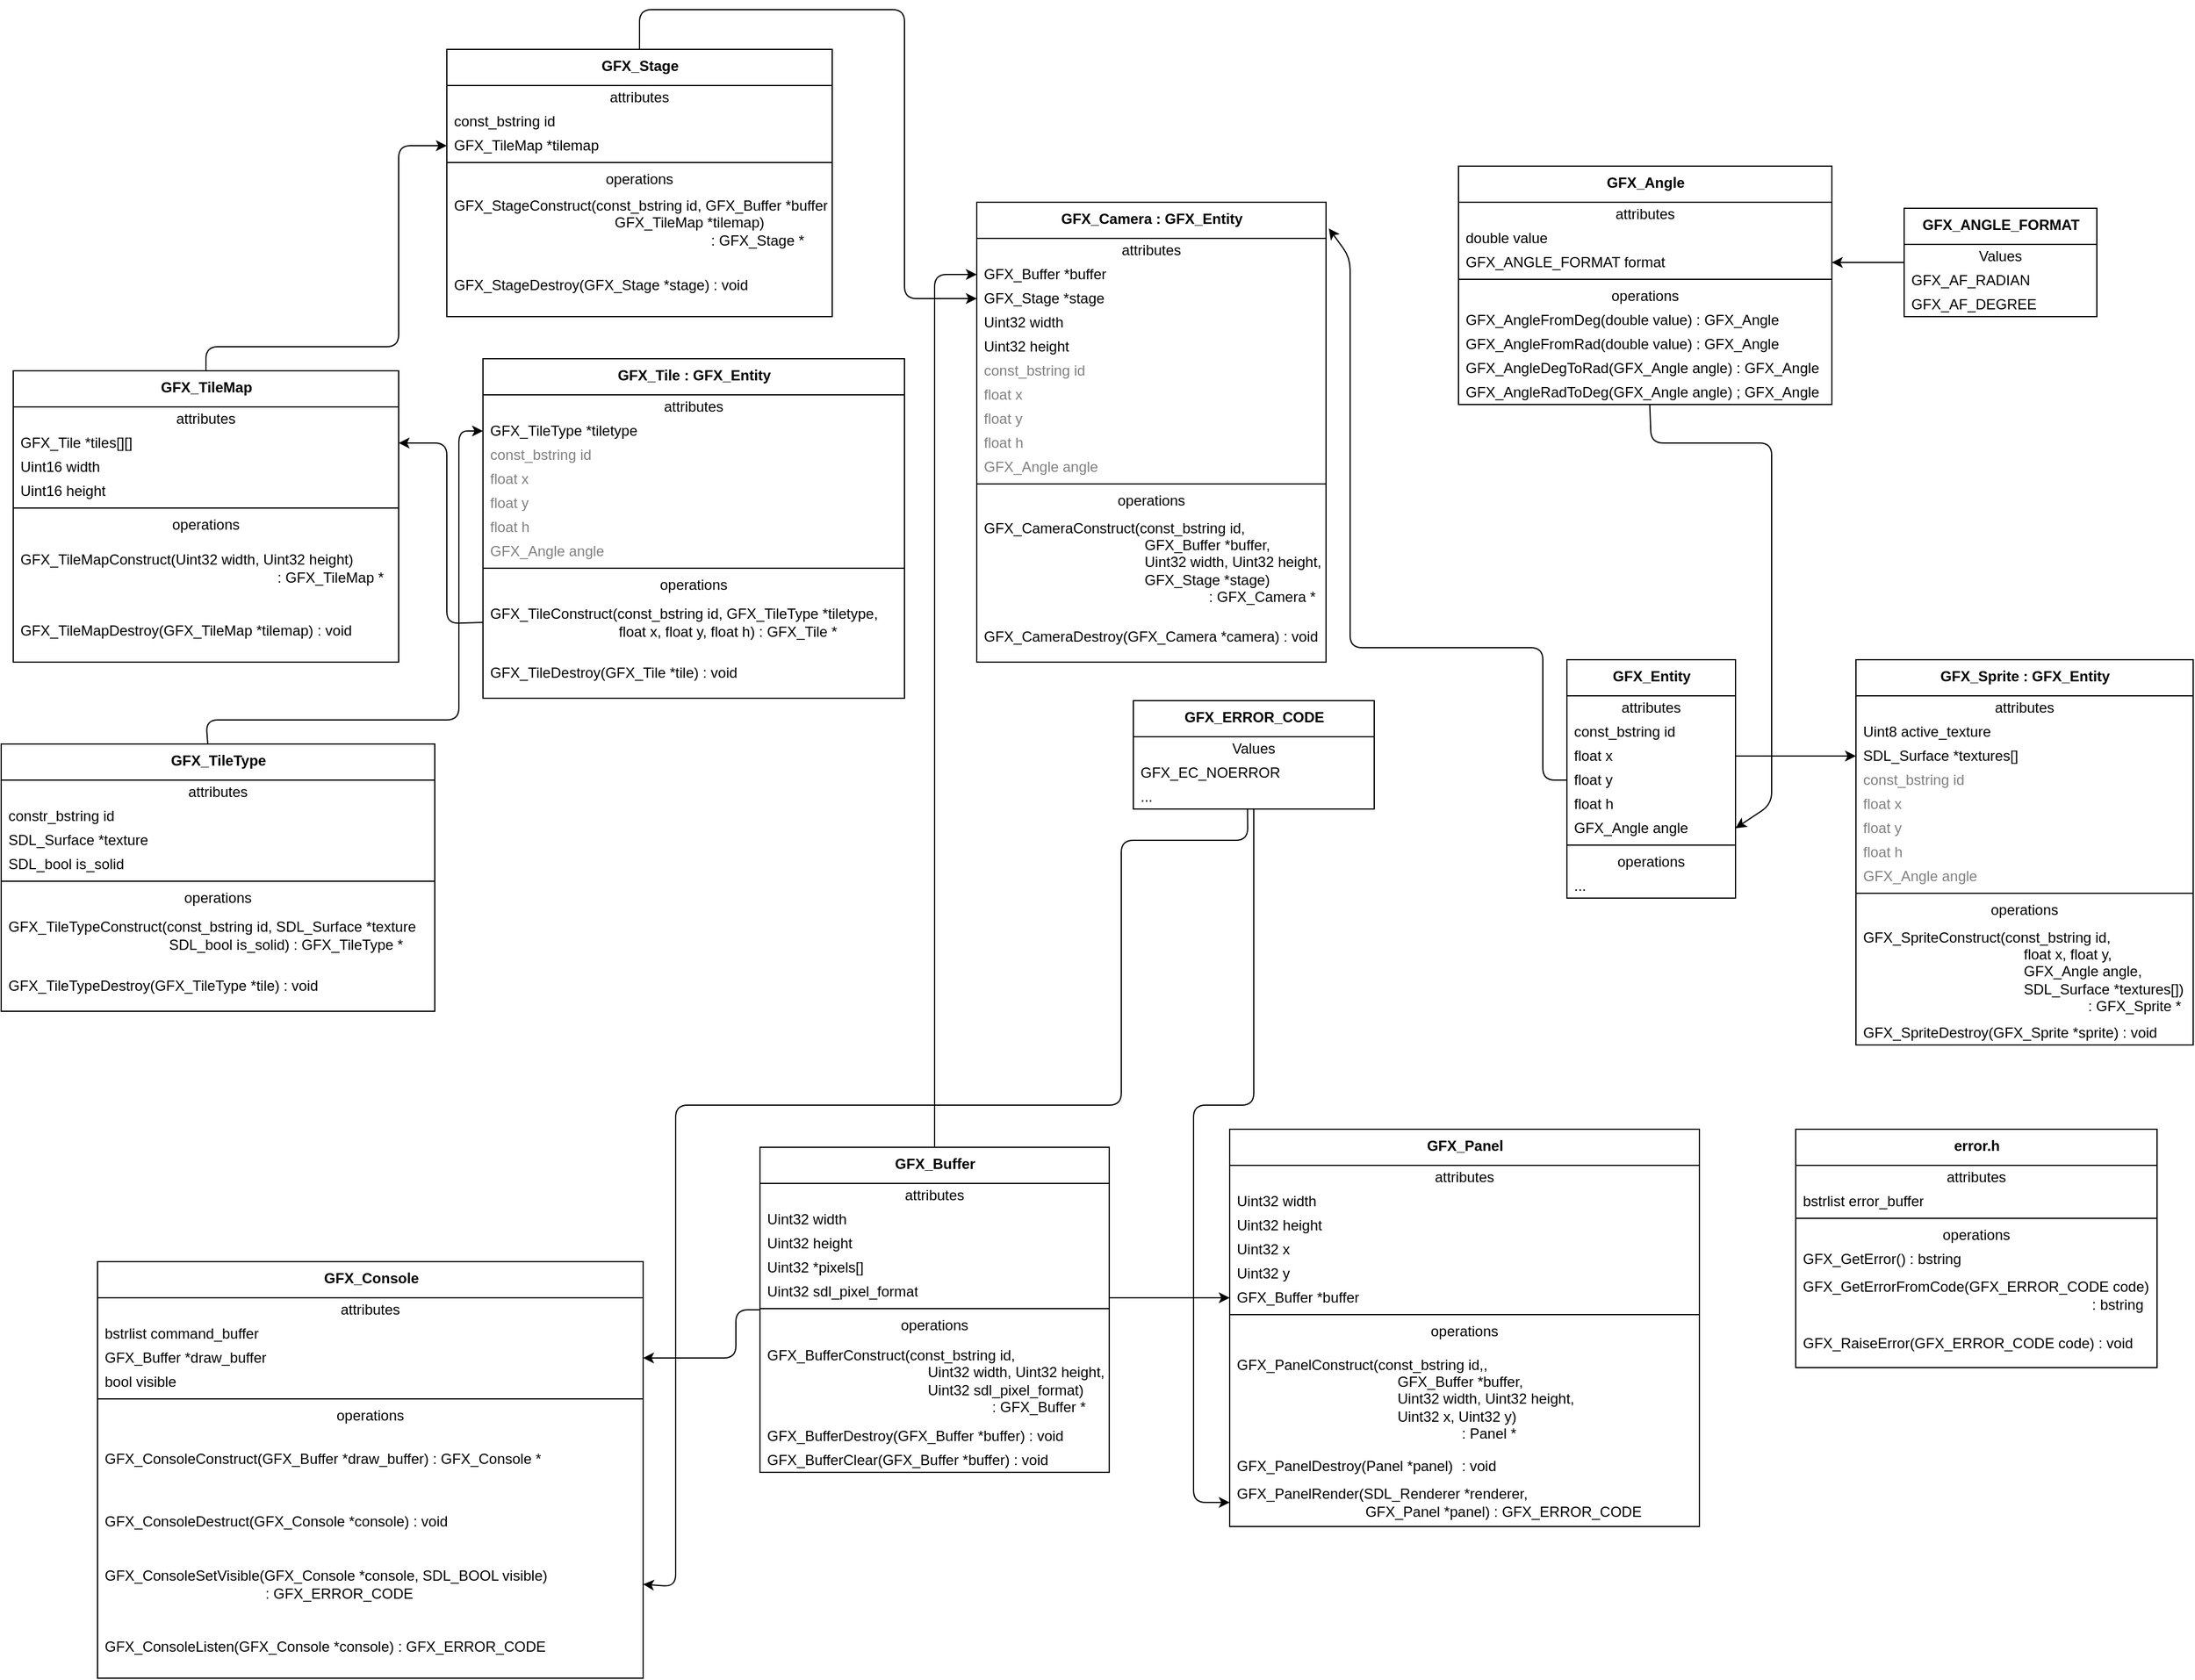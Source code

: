 <mxfile>
    <diagram id="3woes9l_Kv_kwI_VZbVD" name="Page-1">
        <mxGraphModel dx="2697" dy="2243" grid="1" gridSize="10" guides="1" tooltips="1" connect="1" arrows="1" fold="1" page="1" pageScale="1" pageWidth="827" pageHeight="1169" math="0" shadow="0">
            <root>
                <mxCell id="0"/>
                <mxCell id="1" parent="0"/>
                <mxCell id="25" value="&lt;b&gt;GFX_Panel&lt;/b&gt;" style="swimlane;fontStyle=0;align=center;verticalAlign=top;childLayout=stackLayout;horizontal=1;startSize=30;horizontalStack=0;resizeParent=1;resizeParentMax=0;resizeLast=0;collapsible=0;marginBottom=0;html=1;" parent="1" vertex="1">
                    <mxGeometry x="210" y="400" width="390" height="330" as="geometry"/>
                </mxCell>
                <mxCell id="26" value="attributes" style="text;html=1;strokeColor=none;fillColor=none;align=center;verticalAlign=middle;spacingLeft=4;spacingRight=4;overflow=hidden;rotatable=0;points=[[0,0.5],[1,0.5]];portConstraint=eastwest;" parent="25" vertex="1">
                    <mxGeometry y="30" width="390" height="20" as="geometry"/>
                </mxCell>
                <mxCell id="27" value="Uint32 width" style="text;html=1;strokeColor=none;fillColor=none;align=left;verticalAlign=middle;spacingLeft=4;spacingRight=4;overflow=hidden;rotatable=0;points=[[0,0.5],[1,0.5]];portConstraint=eastwest;" parent="25" vertex="1">
                    <mxGeometry y="50" width="390" height="20" as="geometry"/>
                </mxCell>
                <mxCell id="33" value="Uint32 height" style="text;html=1;strokeColor=none;fillColor=none;align=left;verticalAlign=middle;spacingLeft=4;spacingRight=4;overflow=hidden;rotatable=0;points=[[0,0.5],[1,0.5]];portConstraint=eastwest;" parent="25" vertex="1">
                    <mxGeometry y="70" width="390" height="20" as="geometry"/>
                </mxCell>
                <mxCell id="34" value="Uint32 x" style="text;html=1;strokeColor=none;fillColor=none;align=left;verticalAlign=middle;spacingLeft=4;spacingRight=4;overflow=hidden;rotatable=0;points=[[0,0.5],[1,0.5]];portConstraint=eastwest;" parent="25" vertex="1">
                    <mxGeometry y="90" width="390" height="20" as="geometry"/>
                </mxCell>
                <mxCell id="35" value="Uint32 y" style="text;html=1;strokeColor=none;fillColor=none;align=left;verticalAlign=middle;spacingLeft=4;spacingRight=4;overflow=hidden;rotatable=0;points=[[0,0.5],[1,0.5]];portConstraint=eastwest;" parent="25" vertex="1">
                    <mxGeometry y="110" width="390" height="20" as="geometry"/>
                </mxCell>
                <mxCell id="53" value="GFX_Buffer *buffer" style="text;html=1;strokeColor=none;fillColor=none;align=left;verticalAlign=middle;spacingLeft=4;spacingRight=4;overflow=hidden;rotatable=0;points=[[0,0.5],[1,0.5]];portConstraint=eastwest;" parent="25" vertex="1">
                    <mxGeometry y="130" width="390" height="20" as="geometry"/>
                </mxCell>
                <mxCell id="29" value="" style="line;strokeWidth=1;fillColor=none;align=left;verticalAlign=middle;spacingTop=-1;spacingLeft=3;spacingRight=3;rotatable=0;labelPosition=right;points=[];portConstraint=eastwest;" parent="25" vertex="1">
                    <mxGeometry y="150" width="390" height="8" as="geometry"/>
                </mxCell>
                <mxCell id="30" value="operations" style="text;html=1;strokeColor=none;fillColor=none;align=center;verticalAlign=middle;spacingLeft=4;spacingRight=4;overflow=hidden;rotatable=0;points=[[0,0.5],[1,0.5]];portConstraint=eastwest;" parent="25" vertex="1">
                    <mxGeometry y="158" width="390" height="20" as="geometry"/>
                </mxCell>
                <mxCell id="37" value="GFX_PanelConstruct(const_bstring id,,&lt;br&gt;&lt;span style=&quot;white-space: pre;&quot;&gt;&#9;&lt;/span&gt;&lt;span style=&quot;white-space: pre;&quot;&gt;&#9;&lt;/span&gt;&lt;span style=&quot;white-space: pre;&quot;&gt;&#9;&lt;/span&gt;&lt;span style=&quot;white-space: pre;&quot;&gt;&#9;&lt;/span&gt;&lt;span style=&quot;white-space: pre;&quot;&gt;&#9;&lt;/span&gt;GFX_Buffer *buffer, &lt;br&gt;&lt;span style=&quot;white-space: pre;&quot;&gt;&#9;&lt;/span&gt;&lt;span style=&quot;white-space: pre;&quot;&gt;&#9;&lt;/span&gt;&lt;span style=&quot;white-space: pre;&quot;&gt;&#9;&lt;/span&gt;&lt;span style=&quot;white-space: pre;&quot;&gt;&#9;&lt;/span&gt;&lt;span style=&quot;white-space: pre;&quot;&gt;&#9;&lt;/span&gt;Uint32 width, Uint32 height,&lt;br&gt;&lt;span style=&quot;white-space: pre;&quot;&gt;&#9;&lt;/span&gt;&lt;span style=&quot;white-space: pre;&quot;&gt;&#9;&lt;/span&gt;&lt;span style=&quot;white-space: pre;&quot;&gt;&#9;&lt;/span&gt;&lt;span style=&quot;white-space: pre;&quot;&gt;&#9;&lt;/span&gt;&lt;span style=&quot;white-space: pre;&quot;&gt;&#9;&lt;/span&gt;Uint32 x, Uint32 y) &lt;br&gt;&lt;span style=&quot;white-space: pre;&quot;&gt;&#9;&lt;/span&gt;&lt;span style=&quot;white-space: pre;&quot;&gt;&#9;&lt;/span&gt;&lt;span style=&quot;white-space: pre;&quot;&gt;&#9;&lt;/span&gt;&lt;span style=&quot;white-space: pre;&quot;&gt;&#9;&lt;/span&gt;&lt;span style=&quot;white-space: pre;&quot;&gt;&#9;&lt;/span&gt;&lt;span style=&quot;white-space: pre;&quot;&gt;&#9;&lt;span style=&quot;white-space: pre;&quot;&gt;&#9;&lt;/span&gt;&lt;/span&gt;: Panel *" style="text;html=1;strokeColor=none;fillColor=none;align=left;verticalAlign=middle;spacingLeft=4;spacingRight=4;overflow=hidden;rotatable=0;points=[[0,0.5],[1,0.5]];portConstraint=eastwest;" parent="25" vertex="1">
                    <mxGeometry y="178" width="390" height="92" as="geometry"/>
                </mxCell>
                <mxCell id="36" value="GFX_PanelDestroy(Panel *panel) &lt;span style=&quot;white-space: pre;&quot;&gt;&#9;&lt;/span&gt;: void" style="text;html=1;strokeColor=none;fillColor=none;align=left;verticalAlign=middle;spacingLeft=4;spacingRight=4;overflow=hidden;rotatable=0;points=[[0,0.5],[1,0.5]];portConstraint=eastwest;" parent="25" vertex="1">
                    <mxGeometry y="270" width="390" height="20" as="geometry"/>
                </mxCell>
                <mxCell id="124" value="GFX_PanelRender(SDL_Renderer *renderer,&lt;br&gt;&lt;span style=&quot;white-space: pre;&quot;&gt;&#9;&lt;/span&gt;&lt;span style=&quot;white-space: pre;&quot;&gt;&#9;&lt;/span&gt;&lt;span style=&quot;white-space: pre;&quot;&gt;&#9;&lt;/span&gt;&lt;span style=&quot;white-space: pre;&quot;&gt;&#9;&lt;/span&gt;GFX_Panel *panel) : GFX_ERROR_CODE" style="text;html=1;strokeColor=none;fillColor=none;align=left;verticalAlign=middle;spacingLeft=4;spacingRight=4;overflow=hidden;rotatable=0;points=[[0,0.5],[1,0.5]];portConstraint=eastwest;" parent="25" vertex="1">
                    <mxGeometry y="290" width="390" height="40" as="geometry"/>
                </mxCell>
                <mxCell id="54" style="edgeStyle=none;html=1;entryX=0;entryY=0.5;entryDx=0;entryDy=0;" parent="1" target="53" edge="1">
                    <mxGeometry relative="1" as="geometry">
                        <mxPoint x="110" y="540" as="sourcePoint"/>
                    </mxGeometry>
                </mxCell>
                <mxCell id="122" style="edgeStyle=none;html=1;exitX=0.5;exitY=0;exitDx=0;exitDy=0;entryX=0;entryY=0.5;entryDx=0;entryDy=0;" parent="1" source="38" target="112" edge="1">
                    <mxGeometry relative="1" as="geometry">
                        <Array as="points">
                            <mxPoint x="-35" y="-310"/>
                        </Array>
                    </mxGeometry>
                </mxCell>
                <mxCell id="38" value="&lt;b&gt;GFX_Buffer&lt;/b&gt;" style="swimlane;fontStyle=0;align=center;verticalAlign=top;childLayout=stackLayout;horizontal=1;startSize=30;horizontalStack=0;resizeParent=1;resizeParentMax=0;resizeLast=0;collapsible=0;marginBottom=0;html=1;" parent="1" vertex="1">
                    <mxGeometry x="-180" y="415" width="290" height="270" as="geometry"/>
                </mxCell>
                <mxCell id="39" value="attributes" style="text;html=1;strokeColor=none;fillColor=none;align=center;verticalAlign=middle;spacingLeft=4;spacingRight=4;overflow=hidden;rotatable=0;points=[[0,0.5],[1,0.5]];portConstraint=eastwest;" parent="38" vertex="1">
                    <mxGeometry y="30" width="290" height="20" as="geometry"/>
                </mxCell>
                <mxCell id="40" value="Uint32 width" style="text;html=1;strokeColor=none;fillColor=none;align=left;verticalAlign=middle;spacingLeft=4;spacingRight=4;overflow=hidden;rotatable=0;points=[[0,0.5],[1,0.5]];portConstraint=eastwest;" parent="38" vertex="1">
                    <mxGeometry y="50" width="290" height="20" as="geometry"/>
                </mxCell>
                <mxCell id="45" value="Uint32 height" style="text;html=1;strokeColor=none;fillColor=none;align=left;verticalAlign=middle;spacingLeft=4;spacingRight=4;overflow=hidden;rotatable=0;points=[[0,0.5],[1,0.5]];portConstraint=eastwest;" parent="38" vertex="1">
                    <mxGeometry y="70" width="290" height="20" as="geometry"/>
                </mxCell>
                <mxCell id="47" value="Uint32 *pixels[]" style="text;html=1;strokeColor=none;fillColor=none;align=left;verticalAlign=middle;spacingLeft=4;spacingRight=4;overflow=hidden;rotatable=0;points=[[0,0.5],[1,0.5]];portConstraint=eastwest;" parent="38" vertex="1">
                    <mxGeometry y="90" width="290" height="20" as="geometry"/>
                </mxCell>
                <mxCell id="48" value="Uint32 sdl_pixel_format" style="text;html=1;strokeColor=none;fillColor=none;align=left;verticalAlign=middle;spacingLeft=4;spacingRight=4;overflow=hidden;rotatable=0;points=[[0,0.5],[1,0.5]];portConstraint=eastwest;" parent="38" vertex="1">
                    <mxGeometry y="110" width="290" height="20" as="geometry"/>
                </mxCell>
                <mxCell id="42" value="" style="line;strokeWidth=1;fillColor=none;align=left;verticalAlign=middle;spacingTop=-1;spacingLeft=3;spacingRight=3;rotatable=0;labelPosition=right;points=[];portConstraint=eastwest;" parent="38" vertex="1">
                    <mxGeometry y="130" width="290" height="8" as="geometry"/>
                </mxCell>
                <mxCell id="43" value="operations" style="text;html=1;strokeColor=none;fillColor=none;align=center;verticalAlign=middle;spacingLeft=4;spacingRight=4;overflow=hidden;rotatable=0;points=[[0,0.5],[1,0.5]];portConstraint=eastwest;" parent="38" vertex="1">
                    <mxGeometry y="138" width="290" height="20" as="geometry"/>
                </mxCell>
                <mxCell id="49" value="GFX_BufferConstruct(const_bstring id, &lt;br&gt;&lt;span style=&quot;white-space: pre;&quot;&gt;&#9;&lt;/span&gt;&lt;span style=&quot;white-space: pre;&quot;&gt;&#9;&lt;/span&gt;&lt;span style=&quot;white-space: pre;&quot;&gt;&#9;&lt;/span&gt;&lt;span style=&quot;white-space: pre;&quot;&gt;&#9;&lt;/span&gt;&lt;span style=&quot;white-space: pre;&quot;&gt;&#9;&lt;/span&gt;Uint32 width, Uint32 height,&lt;br&gt;&lt;span style=&quot;white-space: pre;&quot;&gt;&#9;&lt;/span&gt;&lt;span style=&quot;white-space: pre;&quot;&gt;&#9;&lt;/span&gt;&lt;span style=&quot;white-space: pre;&quot;&gt;&#9;&lt;/span&gt;&lt;span style=&quot;white-space: pre;&quot;&gt;&#9;&lt;/span&gt;&lt;span style=&quot;white-space: pre;&quot;&gt;&#9;&lt;/span&gt;Uint32 sdl_pixel_format) &lt;br&gt;&lt;span style=&quot;white-space: pre;&quot;&gt;&#9;&lt;/span&gt;&lt;span style=&quot;white-space: pre;&quot;&gt;&#9;&lt;/span&gt;&lt;span style=&quot;white-space: pre;&quot;&gt;&#9;&lt;/span&gt;&lt;span style=&quot;white-space: pre;&quot;&gt;&#9;&lt;span style=&quot;white-space: pre;&quot;&gt;&#9;&lt;/span&gt;&lt;span style=&quot;white-space: pre;&quot;&gt;&#9;&lt;/span&gt;&lt;span style=&quot;white-space: pre;&quot;&gt;&#9;&lt;/span&gt;&lt;/span&gt;: GFX_Buffer *" style="text;html=1;strokeColor=none;fillColor=none;align=left;verticalAlign=middle;spacingLeft=4;spacingRight=4;overflow=hidden;rotatable=0;points=[[0,0.5],[1,0.5]];portConstraint=eastwest;" parent="38" vertex="1">
                    <mxGeometry y="158" width="290" height="72" as="geometry"/>
                </mxCell>
                <mxCell id="51" value="GFX_BufferDestroy(GFX_Buffer *buffer) : void" style="text;html=1;strokeColor=none;fillColor=none;align=left;verticalAlign=middle;spacingLeft=4;spacingRight=4;overflow=hidden;rotatable=0;points=[[0,0.5],[1,0.5]];portConstraint=eastwest;" parent="38" vertex="1">
                    <mxGeometry y="230" width="290" height="20" as="geometry"/>
                </mxCell>
                <mxCell id="195" value="GFX_BufferClear(GFX_Buffer *buffer) : void" style="text;html=1;strokeColor=none;fillColor=none;align=left;verticalAlign=middle;spacingLeft=4;spacingRight=4;overflow=hidden;rotatable=0;points=[[0,0.5],[1,0.5]];portConstraint=eastwest;" parent="38" vertex="1">
                    <mxGeometry y="250" width="290" height="20" as="geometry"/>
                </mxCell>
                <mxCell id="55" value="&lt;b&gt;GFX_Entity&lt;/b&gt;" style="swimlane;fontStyle=0;align=center;verticalAlign=top;childLayout=stackLayout;horizontal=1;startSize=30;horizontalStack=0;resizeParent=1;resizeParentMax=0;resizeLast=0;collapsible=0;marginBottom=0;html=1;" parent="1" vertex="1">
                    <mxGeometry x="490" y="10" width="140" height="198" as="geometry"/>
                </mxCell>
                <mxCell id="56" value="attributes" style="text;html=1;strokeColor=none;fillColor=none;align=center;verticalAlign=middle;spacingLeft=4;spacingRight=4;overflow=hidden;rotatable=0;points=[[0,0.5],[1,0.5]];portConstraint=eastwest;" parent="55" vertex="1">
                    <mxGeometry y="30" width="140" height="20" as="geometry"/>
                </mxCell>
                <mxCell id="57" value="const_bstring id" style="text;html=1;strokeColor=none;fillColor=none;align=left;verticalAlign=middle;spacingLeft=4;spacingRight=4;overflow=hidden;rotatable=0;points=[[0,0.5],[1,0.5]];portConstraint=eastwest;" parent="55" vertex="1">
                    <mxGeometry y="50" width="140" height="20" as="geometry"/>
                </mxCell>
                <mxCell id="62" value="float x" style="text;html=1;strokeColor=none;fillColor=none;align=left;verticalAlign=middle;spacingLeft=4;spacingRight=4;overflow=hidden;rotatable=0;points=[[0,0.5],[1,0.5]];portConstraint=eastwest;" parent="55" vertex="1">
                    <mxGeometry y="70" width="140" height="20" as="geometry"/>
                </mxCell>
                <mxCell id="63" value="float y" style="text;html=1;strokeColor=none;fillColor=none;align=left;verticalAlign=middle;spacingLeft=4;spacingRight=4;overflow=hidden;rotatable=0;points=[[0,0.5],[1,0.5]];portConstraint=eastwest;" parent="55" vertex="1">
                    <mxGeometry y="90" width="140" height="20" as="geometry"/>
                </mxCell>
                <mxCell id="201" value="float h" style="text;html=1;strokeColor=none;fillColor=none;align=left;verticalAlign=middle;spacingLeft=4;spacingRight=4;overflow=hidden;rotatable=0;points=[[0,0.5],[1,0.5]];portConstraint=eastwest;" vertex="1" parent="55">
                    <mxGeometry y="110" width="140" height="20" as="geometry"/>
                </mxCell>
                <mxCell id="65" value="GFX_Angle angle" style="text;html=1;strokeColor=none;fillColor=none;align=left;verticalAlign=middle;spacingLeft=4;spacingRight=4;overflow=hidden;rotatable=0;points=[[0,0.5],[1,0.5]];portConstraint=eastwest;" parent="55" vertex="1">
                    <mxGeometry y="130" width="140" height="20" as="geometry"/>
                </mxCell>
                <mxCell id="59" value="" style="line;strokeWidth=1;fillColor=none;align=left;verticalAlign=middle;spacingTop=-1;spacingLeft=3;spacingRight=3;rotatable=0;labelPosition=right;points=[];portConstraint=eastwest;" parent="55" vertex="1">
                    <mxGeometry y="150" width="140" height="8" as="geometry"/>
                </mxCell>
                <mxCell id="60" value="operations" style="text;html=1;strokeColor=none;fillColor=none;align=center;verticalAlign=middle;spacingLeft=4;spacingRight=4;overflow=hidden;rotatable=0;points=[[0,0.5],[1,0.5]];portConstraint=eastwest;" parent="55" vertex="1">
                    <mxGeometry y="158" width="140" height="20" as="geometry"/>
                </mxCell>
                <mxCell id="61" value="..." style="text;html=1;strokeColor=none;fillColor=none;align=left;verticalAlign=middle;spacingLeft=4;spacingRight=4;overflow=hidden;rotatable=0;points=[[0,0.5],[1,0.5]];portConstraint=eastwest;" parent="55" vertex="1">
                    <mxGeometry y="178" width="140" height="20" as="geometry"/>
                </mxCell>
                <mxCell id="68" value="&lt;b&gt;GFX_Sprite : GFX_Entity&lt;/b&gt;" style="swimlane;fontStyle=0;align=center;verticalAlign=top;childLayout=stackLayout;horizontal=1;startSize=30;horizontalStack=0;resizeParent=1;resizeParentMax=0;resizeLast=0;collapsible=0;marginBottom=0;html=1;" parent="1" vertex="1">
                    <mxGeometry x="730" y="10" width="280" height="320" as="geometry"/>
                </mxCell>
                <mxCell id="69" value="attributes" style="text;html=1;strokeColor=none;fillColor=none;align=center;verticalAlign=middle;spacingLeft=4;spacingRight=4;overflow=hidden;rotatable=0;points=[[0,0.5],[1,0.5]];portConstraint=eastwest;" parent="68" vertex="1">
                    <mxGeometry y="30" width="280" height="20" as="geometry"/>
                </mxCell>
                <mxCell id="70" value="Uint8 active_texture" style="text;html=1;strokeColor=none;fillColor=none;align=left;verticalAlign=middle;spacingLeft=4;spacingRight=4;overflow=hidden;rotatable=0;points=[[0,0.5],[1,0.5]];portConstraint=eastwest;" parent="68" vertex="1">
                    <mxGeometry y="50" width="280" height="20" as="geometry"/>
                </mxCell>
                <mxCell id="151" value="SDL_Surface *textures[]" style="text;html=1;strokeColor=none;fillColor=none;align=left;verticalAlign=middle;spacingLeft=4;spacingRight=4;overflow=hidden;rotatable=0;points=[[0,0.5],[1,0.5]];portConstraint=eastwest;" parent="68" vertex="1">
                    <mxGeometry y="70" width="280" height="20" as="geometry"/>
                </mxCell>
                <mxCell id="71" value="const_bstring id" style="text;html=1;strokeColor=none;fillColor=none;align=left;verticalAlign=middle;spacingLeft=4;spacingRight=4;overflow=hidden;rotatable=0;points=[[0,0.5],[1,0.5]];portConstraint=eastwest;fontColor=#808080;" parent="68" vertex="1">
                    <mxGeometry y="90" width="280" height="20" as="geometry"/>
                </mxCell>
                <mxCell id="75" value="float x" style="text;html=1;strokeColor=none;fillColor=none;align=left;verticalAlign=middle;spacingLeft=4;spacingRight=4;overflow=hidden;rotatable=0;points=[[0,0.5],[1,0.5]];portConstraint=eastwest;fontColor=#808080;" parent="68" vertex="1">
                    <mxGeometry y="110" width="280" height="20" as="geometry"/>
                </mxCell>
                <mxCell id="76" value="float y" style="text;html=1;strokeColor=none;fillColor=none;align=left;verticalAlign=middle;spacingLeft=4;spacingRight=4;overflow=hidden;rotatable=0;points=[[0,0.5],[1,0.5]];portConstraint=eastwest;fontColor=#808080;" parent="68" vertex="1">
                    <mxGeometry y="130" width="280" height="20" as="geometry"/>
                </mxCell>
                <mxCell id="237" value="float h" style="text;html=1;strokeColor=none;fillColor=none;align=left;verticalAlign=middle;spacingLeft=4;spacingRight=4;overflow=hidden;rotatable=0;points=[[0,0.5],[1,0.5]];portConstraint=eastwest;fontColor=#808080;" vertex="1" parent="68">
                    <mxGeometry y="150" width="280" height="20" as="geometry"/>
                </mxCell>
                <mxCell id="77" value="GFX_Angle angle" style="text;html=1;strokeColor=none;fillColor=none;align=left;verticalAlign=middle;spacingLeft=4;spacingRight=4;overflow=hidden;rotatable=0;points=[[0,0.5],[1,0.5]];portConstraint=eastwest;fontColor=#808080;" parent="68" vertex="1">
                    <mxGeometry y="170" width="280" height="20" as="geometry"/>
                </mxCell>
                <mxCell id="72" value="" style="line;strokeWidth=1;fillColor=none;align=left;verticalAlign=middle;spacingTop=-1;spacingLeft=3;spacingRight=3;rotatable=0;labelPosition=right;points=[];portConstraint=eastwest;" parent="68" vertex="1">
                    <mxGeometry y="190" width="280" height="8" as="geometry"/>
                </mxCell>
                <mxCell id="73" value="operations" style="text;html=1;strokeColor=none;fillColor=none;align=center;verticalAlign=middle;spacingLeft=4;spacingRight=4;overflow=hidden;rotatable=0;points=[[0,0.5],[1,0.5]];portConstraint=eastwest;" parent="68" vertex="1">
                    <mxGeometry y="198" width="280" height="20" as="geometry"/>
                </mxCell>
                <mxCell id="78" value="GFX_SpriteConstruct(const_bstring id, &lt;br&gt;&lt;span style=&quot;white-space: pre;&quot;&gt;&#9;&lt;/span&gt;&lt;span style=&quot;white-space: pre;&quot;&gt;&#9;&lt;/span&gt;&lt;span style=&quot;white-space: pre;&quot;&gt;&#9;&lt;/span&gt;&lt;span style=&quot;white-space: pre;&quot;&gt;&#9;&lt;/span&gt;&lt;span style=&quot;white-space: pre;&quot;&gt;&#9;&lt;/span&gt;float x, float y,&lt;br&gt;&lt;span style=&quot;white-space: pre;&quot;&gt;&#9;&lt;/span&gt;&lt;span style=&quot;white-space: pre;&quot;&gt;&#9;&lt;/span&gt;&lt;span style=&quot;white-space: pre;&quot;&gt;&#9;&lt;/span&gt;&lt;span style=&quot;white-space: pre;&quot;&gt;&#9;&lt;/span&gt;&lt;span style=&quot;white-space: pre;&quot;&gt;&#9;&lt;/span&gt;GFX_Angle angle,&lt;br&gt;&lt;span style=&quot;white-space: pre;&quot;&gt;&#9;&lt;/span&gt;&lt;span style=&quot;white-space: pre;&quot;&gt;&#9;&lt;/span&gt;&lt;span style=&quot;white-space: pre;&quot;&gt;&#9;&lt;/span&gt;&lt;span style=&quot;white-space: pre;&quot;&gt;&#9;&lt;/span&gt;&lt;span style=&quot;white-space: pre;&quot;&gt;&#9;&lt;/span&gt;SDL_Surface *textures[])&lt;br&gt;&lt;span style=&quot;white-space: pre;&quot;&gt;&#9;&lt;/span&gt;&lt;span style=&quot;white-space: pre;&quot;&gt;&#9;&lt;/span&gt;&lt;span style=&quot;white-space: pre;&quot;&gt;&#9;&lt;/span&gt;&lt;span style=&quot;white-space: pre;&quot;&gt;&#9;&lt;/span&gt;&lt;span style=&quot;white-space: pre;&quot;&gt;&#9;&lt;/span&gt;&lt;span style=&quot;white-space: pre;&quot;&gt;&#9;&lt;/span&gt;&lt;span style=&quot;white-space: pre;&quot;&gt;&#9;&lt;/span&gt;: GFX_Sprite *" style="text;html=1;strokeColor=none;fillColor=none;align=left;verticalAlign=middle;spacingLeft=4;spacingRight=4;overflow=hidden;rotatable=0;points=[[0,0.5],[1,0.5]];portConstraint=eastwest;" parent="68" vertex="1">
                    <mxGeometry y="218" width="280" height="82" as="geometry"/>
                </mxCell>
                <mxCell id="80" value="GFX_SpriteDestroy(GFX_Sprite *sprite) : void" style="text;html=1;strokeColor=none;fillColor=none;align=left;verticalAlign=middle;spacingLeft=4;spacingRight=4;overflow=hidden;rotatable=0;points=[[0,0.5],[1,0.5]];portConstraint=eastwest;" parent="68" vertex="1">
                    <mxGeometry y="300" width="280" height="20" as="geometry"/>
                </mxCell>
                <mxCell id="83" style="edgeStyle=none;html=1;exitX=1;exitY=0.5;exitDx=0;exitDy=0;" parent="1" source="62" edge="1">
                    <mxGeometry relative="1" as="geometry">
                        <mxPoint x="730" y="90" as="targetPoint"/>
                        <Array as="points">
                            <mxPoint x="710" y="90"/>
                        </Array>
                    </mxGeometry>
                </mxCell>
                <mxCell id="110" value="&lt;b&gt;GFX_Camera : GFX_Entity&lt;/b&gt;" style="swimlane;fontStyle=0;align=center;verticalAlign=top;childLayout=stackLayout;horizontal=1;startSize=30;horizontalStack=0;resizeParent=1;resizeParentMax=0;resizeLast=0;collapsible=0;marginBottom=0;html=1;" parent="1" vertex="1">
                    <mxGeometry y="-370" width="290" height="382" as="geometry"/>
                </mxCell>
                <mxCell id="111" value="attributes" style="text;html=1;strokeColor=none;fillColor=none;align=center;verticalAlign=middle;spacingLeft=4;spacingRight=4;overflow=hidden;rotatable=0;points=[[0,0.5],[1,0.5]];portConstraint=eastwest;" parent="110" vertex="1">
                    <mxGeometry y="30" width="290" height="20" as="geometry"/>
                </mxCell>
                <mxCell id="112" value="GFX_Buffer *buffer" style="text;html=1;strokeColor=none;fillColor=none;align=left;verticalAlign=middle;spacingLeft=4;spacingRight=4;overflow=hidden;rotatable=0;points=[[0,0.5],[1,0.5]];portConstraint=eastwest;" parent="110" vertex="1">
                    <mxGeometry y="50" width="290" height="20" as="geometry"/>
                </mxCell>
                <mxCell id="205" value="GFX_Stage *stage" style="text;html=1;strokeColor=none;fillColor=none;align=left;verticalAlign=middle;spacingLeft=4;spacingRight=4;overflow=hidden;rotatable=0;points=[[0,0.5],[1,0.5]];portConstraint=eastwest;" vertex="1" parent="110">
                    <mxGeometry y="70" width="290" height="20" as="geometry"/>
                </mxCell>
                <mxCell id="202" value="Uint32 width" style="text;html=1;strokeColor=none;fillColor=none;align=left;verticalAlign=middle;spacingLeft=4;spacingRight=4;overflow=hidden;rotatable=0;points=[[0,0.5],[1,0.5]];portConstraint=eastwest;" vertex="1" parent="110">
                    <mxGeometry y="90" width="290" height="20" as="geometry"/>
                </mxCell>
                <mxCell id="203" value="Uint32 height" style="text;html=1;strokeColor=none;fillColor=none;align=left;verticalAlign=middle;spacingLeft=4;spacingRight=4;overflow=hidden;rotatable=0;points=[[0,0.5],[1,0.5]];portConstraint=eastwest;" vertex="1" parent="110">
                    <mxGeometry y="110" width="290" height="20" as="geometry"/>
                </mxCell>
                <mxCell id="113" value="const_bstring id" style="text;html=1;strokeColor=none;fillColor=none;align=left;verticalAlign=middle;spacingLeft=4;spacingRight=4;overflow=hidden;rotatable=0;points=[[0,0.5],[1,0.5]];portConstraint=eastwest;fontColor=#808080;" parent="110" vertex="1">
                    <mxGeometry y="130" width="290" height="20" as="geometry"/>
                </mxCell>
                <mxCell id="117" value="float x" style="text;html=1;strokeColor=none;fillColor=none;align=left;verticalAlign=middle;spacingLeft=4;spacingRight=4;overflow=hidden;rotatable=0;points=[[0,0.5],[1,0.5]];portConstraint=eastwest;fontColor=#808080;" parent="110" vertex="1">
                    <mxGeometry y="150" width="290" height="20" as="geometry"/>
                </mxCell>
                <mxCell id="118" value="float y" style="text;html=1;strokeColor=none;fillColor=none;align=left;verticalAlign=middle;spacingLeft=4;spacingRight=4;overflow=hidden;rotatable=0;points=[[0,0.5],[1,0.5]];portConstraint=eastwest;fontColor=#808080;" parent="110" vertex="1">
                    <mxGeometry y="170" width="290" height="20" as="geometry"/>
                </mxCell>
                <mxCell id="236" value="float h" style="text;html=1;strokeColor=none;fillColor=none;align=left;verticalAlign=middle;spacingLeft=4;spacingRight=4;overflow=hidden;rotatable=0;points=[[0,0.5],[1,0.5]];portConstraint=eastwest;fontColor=#808080;" vertex="1" parent="110">
                    <mxGeometry y="190" width="290" height="20" as="geometry"/>
                </mxCell>
                <mxCell id="119" value="GFX_Angle angle" style="text;html=1;strokeColor=none;fillColor=none;align=left;verticalAlign=middle;spacingLeft=4;spacingRight=4;overflow=hidden;rotatable=0;points=[[0,0.5],[1,0.5]];portConstraint=eastwest;fontColor=#808080;" parent="110" vertex="1">
                    <mxGeometry y="210" width="290" height="20" as="geometry"/>
                </mxCell>
                <mxCell id="114" value="" style="line;strokeWidth=1;fillColor=none;align=left;verticalAlign=middle;spacingTop=-1;spacingLeft=3;spacingRight=3;rotatable=0;labelPosition=right;points=[];portConstraint=eastwest;" parent="110" vertex="1">
                    <mxGeometry y="230" width="290" height="8" as="geometry"/>
                </mxCell>
                <mxCell id="115" value="operations" style="text;html=1;strokeColor=none;fillColor=none;align=center;verticalAlign=middle;spacingLeft=4;spacingRight=4;overflow=hidden;rotatable=0;points=[[0,0.5],[1,0.5]];portConstraint=eastwest;" parent="110" vertex="1">
                    <mxGeometry y="238" width="290" height="20" as="geometry"/>
                </mxCell>
                <mxCell id="120" value="GFX_CameraConstruct(const_bstring id, &lt;br&gt;&lt;span style=&quot;white-space: pre;&quot;&gt;&#9;&lt;/span&gt;&lt;span style=&quot;white-space: pre;&quot;&gt;&#9;&lt;/span&gt;&lt;span style=&quot;white-space: pre;&quot;&gt;&#9;&lt;/span&gt;&lt;span style=&quot;white-space: pre;&quot;&gt;&#9;&lt;/span&gt;&lt;span style=&quot;white-space: pre;&quot;&gt;&#9;&lt;/span&gt;GFX_Buffer *buffer,&lt;br&gt;&lt;span style=&quot;white-space: pre;&quot;&gt;&#9;&lt;/span&gt;&lt;span style=&quot;white-space: pre;&quot;&gt;&#9;&lt;/span&gt;&lt;span style=&quot;white-space: pre;&quot;&gt;&#9;&lt;/span&gt;&lt;span style=&quot;white-space: pre;&quot;&gt;&#9;&lt;/span&gt;&lt;span style=&quot;white-space: pre;&quot;&gt;&#9;&lt;/span&gt;Uint32 width, Uint32 height,&lt;br&gt;&lt;span style=&quot;white-space: pre;&quot;&gt;&#9;&lt;/span&gt;&lt;span style=&quot;white-space: pre;&quot;&gt;&#9;&lt;/span&gt;&lt;span style=&quot;white-space: pre;&quot;&gt;&#9;&lt;/span&gt;&lt;span style=&quot;white-space: pre;&quot;&gt;&#9;&lt;/span&gt;&lt;span style=&quot;white-space: pre;&quot;&gt;&#9;&lt;/span&gt;GFX_Stage *stage) &lt;br&gt;&lt;span style=&quot;white-space: pre;&quot;&gt;&#9;&lt;/span&gt;&lt;span style=&quot;white-space: pre;&quot;&gt;&#9;&lt;/span&gt;&lt;span style=&quot;white-space: pre;&quot;&gt;&#9;&lt;/span&gt;&lt;span style=&quot;white-space: pre;&quot;&gt;&#9;&lt;/span&gt;&lt;span style=&quot;white-space: pre;&quot;&gt;&#9;&lt;/span&gt;&lt;span style=&quot;white-space: pre;&quot;&gt;&#9;&lt;span style=&quot;white-space: pre;&quot;&gt;&#9;&lt;/span&gt;&lt;/span&gt;: GFX_Camera *" style="text;html=1;strokeColor=none;fillColor=none;align=left;verticalAlign=middle;spacingLeft=4;spacingRight=4;overflow=hidden;rotatable=0;points=[[0,0.5],[1,0.5]];portConstraint=eastwest;" parent="110" vertex="1">
                    <mxGeometry y="258" width="290" height="82" as="geometry"/>
                </mxCell>
                <mxCell id="121" value="GFX_CameraDestroy(GFX_Camera *camera) : void" style="text;html=1;strokeColor=none;fillColor=none;align=left;verticalAlign=middle;spacingLeft=4;spacingRight=4;overflow=hidden;rotatable=0;points=[[0,0.5],[1,0.5]];portConstraint=eastwest;" parent="110" vertex="1">
                    <mxGeometry y="340" width="290" height="42" as="geometry"/>
                </mxCell>
                <mxCell id="131" style="edgeStyle=none;html=1;entryX=0;entryY=0.5;entryDx=0;entryDy=0;" parent="1" source="125" target="124" edge="1">
                    <mxGeometry relative="1" as="geometry">
                        <Array as="points">
                            <mxPoint x="230" y="170"/>
                            <mxPoint x="230" y="380"/>
                            <mxPoint x="180" y="380"/>
                            <mxPoint x="180" y="710"/>
                        </Array>
                    </mxGeometry>
                </mxCell>
                <mxCell id="125" value="&lt;b&gt;GFX_ERROR_CODE&lt;/b&gt;" style="swimlane;fontStyle=0;align=center;verticalAlign=top;childLayout=stackLayout;horizontal=1;startSize=30;horizontalStack=0;resizeParent=1;resizeParentMax=0;resizeLast=0;collapsible=0;marginBottom=0;html=1;" parent="1" vertex="1">
                    <mxGeometry x="130" y="44" width="200" height="90" as="geometry"/>
                </mxCell>
                <mxCell id="126" value="Values" style="text;html=1;strokeColor=none;fillColor=none;align=center;verticalAlign=middle;spacingLeft=4;spacingRight=4;overflow=hidden;rotatable=0;points=[[0,0.5],[1,0.5]];portConstraint=eastwest;" parent="125" vertex="1">
                    <mxGeometry y="30" width="200" height="20" as="geometry"/>
                </mxCell>
                <mxCell id="127" value="GFX_EC_NOERROR" style="text;html=1;strokeColor=none;fillColor=none;align=left;verticalAlign=middle;spacingLeft=4;spacingRight=4;overflow=hidden;rotatable=0;points=[[0,0.5],[1,0.5]];portConstraint=eastwest;" parent="125" vertex="1">
                    <mxGeometry y="50" width="200" height="20" as="geometry"/>
                </mxCell>
                <mxCell id="173" value="..." style="text;html=1;strokeColor=none;fillColor=none;align=left;verticalAlign=middle;spacingLeft=4;spacingRight=4;overflow=hidden;rotatable=0;points=[[0,0.5],[1,0.5]];portConstraint=eastwest;" parent="125" vertex="1">
                    <mxGeometry y="70" width="200" height="20" as="geometry"/>
                </mxCell>
                <mxCell id="133" value="&lt;b&gt;error.h&lt;/b&gt;" style="swimlane;fontStyle=0;align=center;verticalAlign=top;childLayout=stackLayout;horizontal=1;startSize=30;horizontalStack=0;resizeParent=1;resizeParentMax=0;resizeLast=0;collapsible=0;marginBottom=0;html=1;" parent="1" vertex="1">
                    <mxGeometry x="680" y="400" width="300" height="198" as="geometry"/>
                </mxCell>
                <mxCell id="179" value="attributes" style="text;html=1;strokeColor=none;fillColor=none;align=center;verticalAlign=middle;spacingLeft=4;spacingRight=4;overflow=hidden;rotatable=0;points=[[0,0.5],[1,0.5]];portConstraint=eastwest;" parent="133" vertex="1">
                    <mxGeometry y="30" width="300" height="20" as="geometry"/>
                </mxCell>
                <mxCell id="177" value="bstrlist error_buffer" style="text;html=1;strokeColor=none;fillColor=none;align=left;verticalAlign=middle;spacingLeft=4;spacingRight=4;overflow=hidden;rotatable=0;points=[[0,0.5],[1,0.5]];portConstraint=eastwest;" parent="133" vertex="1">
                    <mxGeometry y="50" width="300" height="20" as="geometry"/>
                </mxCell>
                <mxCell id="176" value="" style="line;strokeWidth=1;fillColor=none;align=left;verticalAlign=middle;spacingTop=-1;spacingLeft=3;spacingRight=3;rotatable=0;labelPosition=right;points=[];portConstraint=eastwest;" parent="133" vertex="1">
                    <mxGeometry y="70" width="300" height="8" as="geometry"/>
                </mxCell>
                <mxCell id="138" value="operations" style="text;html=1;strokeColor=none;fillColor=none;align=center;verticalAlign=middle;spacingLeft=4;spacingRight=4;overflow=hidden;rotatable=0;points=[[0,0.5],[1,0.5]];portConstraint=eastwest;" parent="133" vertex="1">
                    <mxGeometry y="78" width="300" height="20" as="geometry"/>
                </mxCell>
                <mxCell id="139" value="GFX_GetError() : bstring" style="text;html=1;strokeColor=none;fillColor=none;align=left;verticalAlign=middle;spacingLeft=4;spacingRight=4;overflow=hidden;rotatable=0;points=[[0,0.5],[1,0.5]];portConstraint=eastwest;" parent="133" vertex="1">
                    <mxGeometry y="98" width="300" height="20" as="geometry"/>
                </mxCell>
                <mxCell id="142" value="GFX_GetErrorFromCode(GFX_ERROR_CODE code)&lt;br&gt;&lt;span style=&quot;white-space: pre;&quot;&gt;&#9;&lt;/span&gt;&lt;span style=&quot;white-space: pre;&quot;&gt;&#9;&lt;/span&gt;&lt;span style=&quot;white-space: pre;&quot;&gt;&#9;&lt;/span&gt;&lt;span style=&quot;white-space: pre;&quot;&gt;&#9;&lt;/span&gt;&lt;span style=&quot;white-space: pre;&quot;&gt;&#9;&lt;/span&gt;&lt;span style=&quot;white-space: pre;&quot;&gt;&#9;&lt;/span&gt;&lt;span style=&quot;white-space: pre;&quot;&gt;&#9;&lt;/span&gt;&lt;span style=&quot;white-space: pre;&quot;&gt;&#9;&lt;span style=&quot;white-space: pre;&quot;&gt;&#9;&lt;/span&gt;:&lt;/span&gt;&amp;nbsp;bstring" style="text;html=1;strokeColor=none;fillColor=none;align=left;verticalAlign=middle;spacingLeft=4;spacingRight=4;overflow=hidden;rotatable=0;points=[[0,0.5],[1,0.5]];portConstraint=eastwest;" parent="133" vertex="1">
                    <mxGeometry y="118" width="300" height="40" as="geometry"/>
                </mxCell>
                <mxCell id="172" value="GFX_RaiseError(GFX_ERROR_CODE code) : void" style="text;html=1;strokeColor=none;fillColor=none;align=left;verticalAlign=middle;spacingLeft=4;spacingRight=4;overflow=hidden;rotatable=0;points=[[0,0.5],[1,0.5]];portConstraint=eastwest;" parent="133" vertex="1">
                    <mxGeometry y="158" width="300" height="40" as="geometry"/>
                </mxCell>
                <mxCell id="152" style="edgeStyle=none;html=1;entryX=1.008;entryY=0.057;entryDx=0;entryDy=0;entryPerimeter=0;exitX=0;exitY=0.5;exitDx=0;exitDy=0;" parent="1" source="63" target="110" edge="1">
                    <mxGeometry relative="1" as="geometry">
                        <Array as="points">
                            <mxPoint x="470" y="110"/>
                            <mxPoint x="470"/>
                            <mxPoint x="310"/>
                            <mxPoint x="310" y="-324"/>
                        </Array>
                    </mxGeometry>
                </mxCell>
                <mxCell id="154" value="&lt;b&gt;GFX_Console&lt;/b&gt;" style="swimlane;fontStyle=0;align=center;verticalAlign=top;childLayout=stackLayout;horizontal=1;startSize=30;horizontalStack=0;resizeParent=1;resizeParentMax=0;resizeLast=0;collapsible=0;marginBottom=0;html=1;" parent="1" vertex="1">
                    <mxGeometry x="-730" y="510" width="453" height="346" as="geometry"/>
                </mxCell>
                <mxCell id="155" value="attributes" style="text;html=1;strokeColor=none;fillColor=none;align=center;verticalAlign=middle;spacingLeft=4;spacingRight=4;overflow=hidden;rotatable=0;points=[[0,0.5],[1,0.5]];portConstraint=eastwest;" parent="154" vertex="1">
                    <mxGeometry y="30" width="453" height="20" as="geometry"/>
                </mxCell>
                <mxCell id="156" value="bstrlist command_buffer" style="text;html=1;strokeColor=none;fillColor=none;align=left;verticalAlign=middle;spacingLeft=4;spacingRight=4;overflow=hidden;rotatable=0;points=[[0,0.5],[1,0.5]];portConstraint=eastwest;" parent="154" vertex="1">
                    <mxGeometry y="50" width="453" height="20" as="geometry"/>
                </mxCell>
                <mxCell id="165" value="GFX_Buffer *draw_buffer" style="text;html=1;strokeColor=none;fillColor=none;align=left;verticalAlign=middle;spacingLeft=4;spacingRight=4;overflow=hidden;rotatable=0;points=[[0,0.5],[1,0.5]];portConstraint=eastwest;" parent="154" vertex="1">
                    <mxGeometry y="70" width="453" height="20" as="geometry"/>
                </mxCell>
                <mxCell id="200" value="bool visible" style="text;html=1;strokeColor=none;fillColor=none;align=left;verticalAlign=middle;spacingLeft=4;spacingRight=4;overflow=hidden;rotatable=0;points=[[0,0.5],[1,0.5]];portConstraint=eastwest;" parent="154" vertex="1">
                    <mxGeometry y="90" width="453" height="20" as="geometry"/>
                </mxCell>
                <mxCell id="158" value="" style="line;strokeWidth=1;fillColor=none;align=left;verticalAlign=middle;spacingTop=-1;spacingLeft=3;spacingRight=3;rotatable=0;labelPosition=right;points=[];portConstraint=eastwest;" parent="154" vertex="1">
                    <mxGeometry y="110" width="453" height="8" as="geometry"/>
                </mxCell>
                <mxCell id="159" value="operations" style="text;html=1;strokeColor=none;fillColor=none;align=center;verticalAlign=middle;spacingLeft=4;spacingRight=4;overflow=hidden;rotatable=0;points=[[0,0.5],[1,0.5]];portConstraint=eastwest;" parent="154" vertex="1">
                    <mxGeometry y="118" width="453" height="20" as="geometry"/>
                </mxCell>
                <mxCell id="161" value="GFX_ConsoleConstruct(GFX_Buffer *draw_buffer) : GFX_Console *" style="text;html=1;strokeColor=none;fillColor=none;align=left;verticalAlign=middle;spacingLeft=4;spacingRight=4;overflow=hidden;rotatable=0;points=[[0,0.5],[1,0.5]];portConstraint=eastwest;" parent="154" vertex="1">
                    <mxGeometry y="138" width="453" height="52" as="geometry"/>
                </mxCell>
                <mxCell id="162" value="GFX_ConsoleDestruct(GFX_Console *console)&amp;nbsp;&lt;span style=&quot;white-space: pre;&quot;&gt;:&lt;/span&gt;&amp;nbsp;void" style="text;html=1;strokeColor=none;fillColor=none;align=left;verticalAlign=middle;spacingLeft=4;spacingRight=4;overflow=hidden;rotatable=0;points=[[0,0.5],[1,0.5]];portConstraint=eastwest;" parent="154" vertex="1">
                    <mxGeometry y="190" width="453" height="52" as="geometry"/>
                </mxCell>
                <mxCell id="163" value="GFX_ConsoleSetVisible(GFX_Console *console, SDL_BOOL visible)&amp;nbsp;&lt;br&gt;&lt;span style=&quot;white-space-collapse: preserve;&quot;&gt;&lt;span style=&quot;white-space: pre;&quot;&gt;&#9;&lt;/span&gt;&lt;span style=&quot;white-space: pre;&quot;&gt;&#9;&lt;/span&gt;&lt;span style=&quot;white-space: pre;&quot;&gt;&#9;&lt;/span&gt;&lt;span style=&quot;white-space: pre;&quot;&gt;&#9;&lt;/span&gt;&lt;span style=&quot;white-space: pre;&quot;&gt;&#9;&lt;/span&gt;: GFX_ERROR_CODE&lt;/span&gt;" style="text;html=1;strokeColor=none;fillColor=none;align=left;verticalAlign=middle;spacingLeft=4;spacingRight=4;overflow=hidden;rotatable=0;points=[[0,0.5],[1,0.5]];portConstraint=eastwest;" parent="154" vertex="1">
                    <mxGeometry y="242" width="453" height="52" as="geometry"/>
                </mxCell>
                <mxCell id="168" value="GFX_ConsoleListen(GFX_Console *console) : GFX_ERROR_CODE" style="text;html=1;strokeColor=none;fillColor=none;align=left;verticalAlign=middle;spacingLeft=4;spacingRight=4;overflow=hidden;rotatable=0;points=[[0,0.5],[1,0.5]];portConstraint=eastwest;" parent="154" vertex="1">
                    <mxGeometry y="294" width="453" height="52" as="geometry"/>
                </mxCell>
                <mxCell id="167" style="edgeStyle=none;html=1;entryX=1;entryY=0.5;entryDx=0;entryDy=0;exitX=0;exitY=0.625;exitDx=0;exitDy=0;exitPerimeter=0;" parent="1" source="42" target="165" edge="1">
                    <mxGeometry relative="1" as="geometry">
                        <Array as="points">
                            <mxPoint x="-200" y="550"/>
                            <mxPoint x="-200" y="590"/>
                        </Array>
                    </mxGeometry>
                </mxCell>
                <mxCell id="188" style="edgeStyle=none;html=1;entryX=1;entryY=0.5;entryDx=0;entryDy=0;" parent="1" source="180" target="65" edge="1">
                    <mxGeometry relative="1" as="geometry">
                        <Array as="points">
                            <mxPoint x="560" y="-170"/>
                            <mxPoint x="660" y="-170"/>
                            <mxPoint x="660" y="130"/>
                        </Array>
                    </mxGeometry>
                </mxCell>
                <mxCell id="180" value="&lt;b&gt;GFX_Angle&lt;/b&gt;" style="swimlane;fontStyle=0;align=center;verticalAlign=top;childLayout=stackLayout;horizontal=1;startSize=30;horizontalStack=0;resizeParent=1;resizeParentMax=0;resizeLast=0;collapsible=0;marginBottom=0;html=1;" parent="1" vertex="1">
                    <mxGeometry x="400" y="-400" width="310" height="198" as="geometry"/>
                </mxCell>
                <mxCell id="181" value="attributes" style="text;html=1;strokeColor=none;fillColor=none;align=center;verticalAlign=middle;spacingLeft=4;spacingRight=4;overflow=hidden;rotatable=0;points=[[0,0.5],[1,0.5]];portConstraint=eastwest;" parent="180" vertex="1">
                    <mxGeometry y="30" width="310" height="20" as="geometry"/>
                </mxCell>
                <mxCell id="182" value="double value" style="text;html=1;strokeColor=none;fillColor=none;align=left;verticalAlign=middle;spacingLeft=4;spacingRight=4;overflow=hidden;rotatable=0;points=[[0,0.5],[1,0.5]];portConstraint=eastwest;" parent="180" vertex="1">
                    <mxGeometry y="50" width="310" height="20" as="geometry"/>
                </mxCell>
                <mxCell id="187" value="GFX_ANGLE_FORMAT format" style="text;html=1;strokeColor=none;fillColor=none;align=left;verticalAlign=middle;spacingLeft=4;spacingRight=4;overflow=hidden;rotatable=0;points=[[0,0.5],[1,0.5]];portConstraint=eastwest;" parent="180" vertex="1">
                    <mxGeometry y="70" width="310" height="20" as="geometry"/>
                </mxCell>
                <mxCell id="184" value="" style="line;strokeWidth=1;fillColor=none;align=left;verticalAlign=middle;spacingTop=-1;spacingLeft=3;spacingRight=3;rotatable=0;labelPosition=right;points=[];portConstraint=eastwest;" parent="180" vertex="1">
                    <mxGeometry y="90" width="310" height="8" as="geometry"/>
                </mxCell>
                <mxCell id="185" value="operations" style="text;html=1;strokeColor=none;fillColor=none;align=center;verticalAlign=middle;spacingLeft=4;spacingRight=4;overflow=hidden;rotatable=0;points=[[0,0.5],[1,0.5]];portConstraint=eastwest;" parent="180" vertex="1">
                    <mxGeometry y="98" width="310" height="20" as="geometry"/>
                </mxCell>
                <mxCell id="186" value="GFX_AngleFromDeg(double value) : GFX_Angle" style="text;html=1;strokeColor=none;fillColor=none;align=left;verticalAlign=middle;spacingLeft=4;spacingRight=4;overflow=hidden;rotatable=0;points=[[0,0.5],[1,0.5]];portConstraint=eastwest;" parent="180" vertex="1">
                    <mxGeometry y="118" width="310" height="20" as="geometry"/>
                </mxCell>
                <mxCell id="196" value="GFX_AngleFromRad(double value) : GFX_Angle" style="text;html=1;strokeColor=none;fillColor=none;align=left;verticalAlign=middle;spacingLeft=4;spacingRight=4;overflow=hidden;rotatable=0;points=[[0,0.5],[1,0.5]];portConstraint=eastwest;" parent="180" vertex="1">
                    <mxGeometry y="138" width="310" height="20" as="geometry"/>
                </mxCell>
                <mxCell id="197" value="GFX_AngleDegToRad(GFX_Angle angle) : GFX_Angle" style="text;html=1;strokeColor=none;fillColor=none;align=left;verticalAlign=middle;spacingLeft=4;spacingRight=4;overflow=hidden;rotatable=0;points=[[0,0.5],[1,0.5]];portConstraint=eastwest;" parent="180" vertex="1">
                    <mxGeometry y="158" width="310" height="20" as="geometry"/>
                </mxCell>
                <mxCell id="198" value="GFX_AngleRadToDeg(GFX_Angle angle) ; GFX_Angle" style="text;html=1;strokeColor=none;fillColor=none;align=left;verticalAlign=middle;spacingLeft=4;spacingRight=4;overflow=hidden;rotatable=0;points=[[0,0.5],[1,0.5]];portConstraint=eastwest;" parent="180" vertex="1">
                    <mxGeometry y="178" width="310" height="20" as="geometry"/>
                </mxCell>
                <mxCell id="193" style="edgeStyle=none;html=1;entryX=1;entryY=0.5;entryDx=0;entryDy=0;" parent="1" source="189" target="187" edge="1">
                    <mxGeometry relative="1" as="geometry">
                        <Array as="points"/>
                    </mxGeometry>
                </mxCell>
                <mxCell id="189" value="&lt;b&gt;GFX_ANGLE_FORMAT&lt;/b&gt;" style="swimlane;fontStyle=0;align=center;verticalAlign=top;childLayout=stackLayout;horizontal=1;startSize=30;horizontalStack=0;resizeParent=1;resizeParentMax=0;resizeLast=0;collapsible=0;marginBottom=0;html=1;" parent="1" vertex="1">
                    <mxGeometry x="770" y="-365" width="160" height="90" as="geometry"/>
                </mxCell>
                <mxCell id="190" value="Values" style="text;html=1;strokeColor=none;fillColor=none;align=center;verticalAlign=middle;spacingLeft=4;spacingRight=4;overflow=hidden;rotatable=0;points=[[0,0.5],[1,0.5]];portConstraint=eastwest;" parent="189" vertex="1">
                    <mxGeometry y="30" width="160" height="20" as="geometry"/>
                </mxCell>
                <mxCell id="191" value="GFX_AF_RADIAN" style="text;html=1;strokeColor=none;fillColor=none;align=left;verticalAlign=middle;spacingLeft=4;spacingRight=4;overflow=hidden;rotatable=0;points=[[0,0.5],[1,0.5]];portConstraint=eastwest;" parent="189" vertex="1">
                    <mxGeometry y="50" width="160" height="20" as="geometry"/>
                </mxCell>
                <mxCell id="192" value="GFX_AF_DEGREE" style="text;html=1;strokeColor=none;fillColor=none;align=left;verticalAlign=middle;spacingLeft=4;spacingRight=4;overflow=hidden;rotatable=0;points=[[0,0.5],[1,0.5]];portConstraint=eastwest;" parent="189" vertex="1">
                    <mxGeometry y="70" width="160" height="20" as="geometry"/>
                </mxCell>
                <mxCell id="194" style="edgeStyle=none;html=1;entryX=1;entryY=0.5;entryDx=0;entryDy=0;exitX=0.474;exitY=1.022;exitDx=0;exitDy=0;exitPerimeter=0;" parent="1" source="173" target="163" edge="1">
                    <mxGeometry relative="1" as="geometry">
                        <Array as="points">
                            <mxPoint x="225" y="160"/>
                            <mxPoint x="120" y="160"/>
                            <mxPoint x="120" y="380"/>
                            <mxPoint x="-70" y="380"/>
                            <mxPoint x="-250" y="380"/>
                            <mxPoint x="-250" y="780"/>
                        </Array>
                    </mxGeometry>
                </mxCell>
                <mxCell id="228" style="edgeStyle=none;html=1;exitX=0.5;exitY=0;exitDx=0;exitDy=0;entryX=0;entryY=0.5;entryDx=0;entryDy=0;" edge="1" parent="1" source="206" target="205">
                    <mxGeometry relative="1" as="geometry">
                        <Array as="points">
                            <mxPoint x="-280" y="-530"/>
                            <mxPoint x="-60" y="-530"/>
                            <mxPoint x="-60" y="-290"/>
                        </Array>
                    </mxGeometry>
                </mxCell>
                <mxCell id="206" value="&lt;b&gt;GFX_Stage&lt;/b&gt;" style="swimlane;fontStyle=0;align=center;verticalAlign=top;childLayout=stackLayout;horizontal=1;startSize=30;horizontalStack=0;resizeParent=1;resizeParentMax=0;resizeLast=0;collapsible=0;marginBottom=0;html=1;" vertex="1" parent="1">
                    <mxGeometry x="-440" y="-497" width="320" height="222" as="geometry"/>
                </mxCell>
                <mxCell id="207" value="attributes" style="text;html=1;strokeColor=none;fillColor=none;align=center;verticalAlign=middle;spacingLeft=4;spacingRight=4;overflow=hidden;rotatable=0;points=[[0,0.5],[1,0.5]];portConstraint=eastwest;" vertex="1" parent="206">
                    <mxGeometry y="30" width="320" height="20" as="geometry"/>
                </mxCell>
                <mxCell id="208" value="const_bstring id" style="text;html=1;strokeColor=none;fillColor=none;align=left;verticalAlign=middle;spacingLeft=4;spacingRight=4;overflow=hidden;rotatable=0;points=[[0,0.5],[1,0.5]];portConstraint=eastwest;" vertex="1" parent="206">
                    <mxGeometry y="50" width="320" height="20" as="geometry"/>
                </mxCell>
                <mxCell id="213" value="GFX_TileMap *tilemap" style="text;html=1;strokeColor=none;fillColor=none;align=left;verticalAlign=middle;spacingLeft=4;spacingRight=4;overflow=hidden;rotatable=0;points=[[0,0.5],[1,0.5]];portConstraint=eastwest;" vertex="1" parent="206">
                    <mxGeometry y="70" width="320" height="20" as="geometry"/>
                </mxCell>
                <mxCell id="210" value="" style="line;strokeWidth=1;fillColor=none;align=left;verticalAlign=middle;spacingTop=-1;spacingLeft=3;spacingRight=3;rotatable=0;labelPosition=right;points=[];portConstraint=eastwest;" vertex="1" parent="206">
                    <mxGeometry y="90" width="320" height="8" as="geometry"/>
                </mxCell>
                <mxCell id="211" value="operations" style="text;html=1;strokeColor=none;fillColor=none;align=center;verticalAlign=middle;spacingLeft=4;spacingRight=4;overflow=hidden;rotatable=0;points=[[0,0.5],[1,0.5]];portConstraint=eastwest;" vertex="1" parent="206">
                    <mxGeometry y="98" width="320" height="20" as="geometry"/>
                </mxCell>
                <mxCell id="212" value="GFX_StageConstruct(const_bstring id, GFX_Buffer *buffer,&lt;br&gt;&lt;span style=&quot;white-space: pre;&quot;&gt;&#9;&lt;/span&gt;&lt;span style=&quot;white-space: pre;&quot;&gt;&#9;&lt;/span&gt;&lt;span style=&quot;white-space: pre;&quot;&gt;&#9;&lt;/span&gt;&lt;span style=&quot;white-space: pre;&quot;&gt;&#9;&lt;/span&gt;&lt;span style=&quot;white-space: pre;&quot;&gt;&#9;&lt;/span&gt;GFX_TileMap *tilemap)&lt;br&gt;&lt;span style=&quot;white-space: pre;&quot;&gt;&#9;&lt;/span&gt;&lt;span style=&quot;white-space: pre;&quot;&gt;&#9;&lt;/span&gt;&lt;span style=&quot;white-space: pre;&quot;&gt;&#9;&lt;/span&gt;&lt;span style=&quot;white-space: pre;&quot;&gt;&#9;&lt;/span&gt;&lt;span style=&quot;white-space: pre;&quot;&gt;&#9;&lt;/span&gt;&lt;span style=&quot;white-space: pre;&quot;&gt;&#9;&lt;/span&gt;&lt;span style=&quot;white-space: pre;&quot;&gt;&#9;&lt;/span&gt;&lt;span style=&quot;white-space: pre;&quot;&gt;&#9;&lt;/span&gt;: GFX_Stage *" style="text;html=1;strokeColor=none;fillColor=none;align=left;verticalAlign=middle;spacingLeft=4;spacingRight=4;overflow=hidden;rotatable=0;points=[[0,0.5],[1,0.5]];portConstraint=eastwest;" vertex="1" parent="206">
                    <mxGeometry y="118" width="320" height="52" as="geometry"/>
                </mxCell>
                <mxCell id="215" value="GFX_StageDestroy(GFX_Stage *stage) : void" style="text;html=1;strokeColor=none;fillColor=none;align=left;verticalAlign=middle;spacingLeft=4;spacingRight=4;overflow=hidden;rotatable=0;points=[[0,0.5],[1,0.5]];portConstraint=eastwest;" vertex="1" parent="206">
                    <mxGeometry y="170" width="320" height="52" as="geometry"/>
                </mxCell>
                <mxCell id="225" style="edgeStyle=none;html=1;exitX=0.5;exitY=0;exitDx=0;exitDy=0;entryX=0;entryY=0.5;entryDx=0;entryDy=0;" edge="1" parent="1" source="216" target="213">
                    <mxGeometry relative="1" as="geometry">
                        <Array as="points">
                            <mxPoint x="-640" y="-250"/>
                            <mxPoint x="-480" y="-250"/>
                            <mxPoint x="-480" y="-417"/>
                        </Array>
                    </mxGeometry>
                </mxCell>
                <mxCell id="216" value="&lt;b&gt;GFX_TileMap&lt;/b&gt;" style="swimlane;fontStyle=0;align=center;verticalAlign=top;childLayout=stackLayout;horizontal=1;startSize=30;horizontalStack=0;resizeParent=1;resizeParentMax=0;resizeLast=0;collapsible=0;marginBottom=0;html=1;" vertex="1" parent="1">
                    <mxGeometry x="-800" y="-230" width="320" height="242" as="geometry"/>
                </mxCell>
                <mxCell id="217" value="attributes" style="text;html=1;strokeColor=none;fillColor=none;align=center;verticalAlign=middle;spacingLeft=4;spacingRight=4;overflow=hidden;rotatable=0;points=[[0,0.5],[1,0.5]];portConstraint=eastwest;" vertex="1" parent="216">
                    <mxGeometry y="30" width="320" height="20" as="geometry"/>
                </mxCell>
                <mxCell id="218" value="GFX_Tile *tiles[][]" style="text;html=1;strokeColor=none;fillColor=none;align=left;verticalAlign=middle;spacingLeft=4;spacingRight=4;overflow=hidden;rotatable=0;points=[[0,0.5],[1,0.5]];portConstraint=eastwest;" vertex="1" parent="216">
                    <mxGeometry y="50" width="320" height="20" as="geometry"/>
                </mxCell>
                <mxCell id="224" value="Uint16 width" style="text;html=1;strokeColor=none;fillColor=none;align=left;verticalAlign=middle;spacingLeft=4;spacingRight=4;overflow=hidden;rotatable=0;points=[[0,0.5],[1,0.5]];portConstraint=eastwest;" vertex="1" parent="216">
                    <mxGeometry y="70" width="320" height="20" as="geometry"/>
                </mxCell>
                <mxCell id="223" value="Uint16 height" style="text;html=1;strokeColor=none;fillColor=none;align=left;verticalAlign=middle;spacingLeft=4;spacingRight=4;overflow=hidden;rotatable=0;points=[[0,0.5],[1,0.5]];portConstraint=eastwest;" vertex="1" parent="216">
                    <mxGeometry y="90" width="320" height="20" as="geometry"/>
                </mxCell>
                <mxCell id="220" value="" style="line;strokeWidth=1;fillColor=none;align=left;verticalAlign=middle;spacingTop=-1;spacingLeft=3;spacingRight=3;rotatable=0;labelPosition=right;points=[];portConstraint=eastwest;" vertex="1" parent="216">
                    <mxGeometry y="110" width="320" height="8" as="geometry"/>
                </mxCell>
                <mxCell id="221" value="operations" style="text;html=1;strokeColor=none;fillColor=none;align=center;verticalAlign=middle;spacingLeft=4;spacingRight=4;overflow=hidden;rotatable=0;points=[[0,0.5],[1,0.5]];portConstraint=eastwest;" vertex="1" parent="216">
                    <mxGeometry y="118" width="320" height="20" as="geometry"/>
                </mxCell>
                <mxCell id="222" value="GFX_TileMapConstruct(Uint32 width, Uint32 height)&lt;br&gt;&lt;span style=&quot;white-space: pre;&quot;&gt;&#9;&lt;/span&gt;&lt;span style=&quot;white-space: pre;&quot;&gt;&#9;&lt;/span&gt;&lt;span style=&quot;white-space: pre;&quot;&gt;&#9;&lt;/span&gt;&lt;span style=&quot;white-space: pre;&quot;&gt;&#9;&lt;/span&gt;&lt;span style=&quot;white-space: pre;&quot;&gt;&#9;&lt;/span&gt;&lt;span style=&quot;white-space: pre;&quot;&gt;&#9;&lt;/span&gt;&lt;span style=&quot;white-space: pre;&quot;&gt;&#9;&lt;/span&gt;&lt;span style=&quot;white-space: pre;&quot;&gt;&#9;&lt;/span&gt;: GFX_TileMap *" style="text;html=1;strokeColor=none;fillColor=none;align=left;verticalAlign=middle;spacingLeft=4;spacingRight=4;overflow=hidden;rotatable=0;points=[[0,0.5],[1,0.5]];portConstraint=eastwest;" vertex="1" parent="216">
                    <mxGeometry y="138" width="320" height="52" as="geometry"/>
                </mxCell>
                <mxCell id="226" value="GFX_TileMapDestroy(GFX_TileMap *tilemap) : void" style="text;html=1;strokeColor=none;fillColor=none;align=left;verticalAlign=middle;spacingLeft=4;spacingRight=4;overflow=hidden;rotatable=0;points=[[0,0.5],[1,0.5]];portConstraint=eastwest;" vertex="1" parent="216">
                    <mxGeometry y="190" width="320" height="52" as="geometry"/>
                </mxCell>
                <mxCell id="229" value="&lt;b&gt;GFX_Tile : GFX_Entity&lt;/b&gt;" style="swimlane;fontStyle=0;align=center;verticalAlign=top;childLayout=stackLayout;horizontal=1;startSize=30;horizontalStack=0;resizeParent=1;resizeParentMax=0;resizeLast=0;collapsible=0;marginBottom=0;html=1;" vertex="1" parent="1">
                    <mxGeometry x="-410" y="-240" width="350" height="282" as="geometry"/>
                </mxCell>
                <mxCell id="230" value="attributes" style="text;html=1;strokeColor=none;fillColor=none;align=center;verticalAlign=middle;spacingLeft=4;spacingRight=4;overflow=hidden;rotatable=0;points=[[0,0.5],[1,0.5]];portConstraint=eastwest;" vertex="1" parent="229">
                    <mxGeometry y="30" width="350" height="20" as="geometry"/>
                </mxCell>
                <mxCell id="231" value="GFX_TileType *tiletype" style="text;html=1;strokeColor=none;fillColor=none;align=left;verticalAlign=middle;spacingLeft=4;spacingRight=4;overflow=hidden;rotatable=0;points=[[0,0.5],[1,0.5]];portConstraint=eastwest;" vertex="1" parent="229">
                    <mxGeometry y="50" width="350" height="20" as="geometry"/>
                </mxCell>
                <mxCell id="240" value="const_bstring id" style="text;html=1;strokeColor=none;fillColor=none;align=left;verticalAlign=middle;spacingLeft=4;spacingRight=4;overflow=hidden;rotatable=0;points=[[0,0.5],[1,0.5]];portConstraint=eastwest;fontColor=#808080;" vertex="1" parent="229">
                    <mxGeometry y="70" width="350" height="20" as="geometry"/>
                </mxCell>
                <mxCell id="241" value="float x" style="text;html=1;strokeColor=none;fillColor=none;align=left;verticalAlign=middle;spacingLeft=4;spacingRight=4;overflow=hidden;rotatable=0;points=[[0,0.5],[1,0.5]];portConstraint=eastwest;fontColor=#808080;" vertex="1" parent="229">
                    <mxGeometry y="90" width="350" height="20" as="geometry"/>
                </mxCell>
                <mxCell id="242" value="float y" style="text;html=1;strokeColor=none;fillColor=none;align=left;verticalAlign=middle;spacingLeft=4;spacingRight=4;overflow=hidden;rotatable=0;points=[[0,0.5],[1,0.5]];portConstraint=eastwest;fontColor=#808080;" vertex="1" parent="229">
                    <mxGeometry y="110" width="350" height="20" as="geometry"/>
                </mxCell>
                <mxCell id="243" value="float h" style="text;html=1;strokeColor=none;fillColor=none;align=left;verticalAlign=middle;spacingLeft=4;spacingRight=4;overflow=hidden;rotatable=0;points=[[0,0.5],[1,0.5]];portConstraint=eastwest;fontColor=#808080;" vertex="1" parent="229">
                    <mxGeometry y="130" width="350" height="20" as="geometry"/>
                </mxCell>
                <mxCell id="244" value="GFX_Angle angle" style="text;html=1;strokeColor=none;fillColor=none;align=left;verticalAlign=middle;spacingLeft=4;spacingRight=4;overflow=hidden;rotatable=0;points=[[0,0.5],[1,0.5]];portConstraint=eastwest;fontColor=#808080;" vertex="1" parent="229">
                    <mxGeometry y="150" width="350" height="20" as="geometry"/>
                </mxCell>
                <mxCell id="233" value="" style="line;strokeWidth=1;fillColor=none;align=left;verticalAlign=middle;spacingTop=-1;spacingLeft=3;spacingRight=3;rotatable=0;labelPosition=right;points=[];portConstraint=eastwest;" vertex="1" parent="229">
                    <mxGeometry y="170" width="350" height="8" as="geometry"/>
                </mxCell>
                <mxCell id="234" value="operations" style="text;html=1;strokeColor=none;fillColor=none;align=center;verticalAlign=middle;spacingLeft=4;spacingRight=4;overflow=hidden;rotatable=0;points=[[0,0.5],[1,0.5]];portConstraint=eastwest;" vertex="1" parent="229">
                    <mxGeometry y="178" width="350" height="20" as="geometry"/>
                </mxCell>
                <mxCell id="235" value="GFX_TileConstruct(const_bstring id, GFX_TileType *tiletype,&lt;br&gt;&lt;span style=&quot;white-space: pre;&quot;&gt;&#9;&lt;/span&gt;&lt;span style=&quot;white-space: pre;&quot;&gt;&#9;&lt;/span&gt;&lt;span style=&quot;white-space: pre;&quot;&gt;&#9;&lt;/span&gt;&lt;span style=&quot;white-space: pre;&quot;&gt;&#9;&lt;/span&gt;float x, float y, float h) : GFX_Tile *" style="text;html=1;strokeColor=none;fillColor=none;align=left;verticalAlign=middle;spacingLeft=4;spacingRight=4;overflow=hidden;rotatable=0;points=[[0,0.5],[1,0.5]];portConstraint=eastwest;" vertex="1" parent="229">
                    <mxGeometry y="198" width="350" height="42" as="geometry"/>
                </mxCell>
                <mxCell id="248" value="GFX_TileDestroy(GFX_Tile *tile) : void" style="text;html=1;strokeColor=none;fillColor=none;align=left;verticalAlign=middle;spacingLeft=4;spacingRight=4;overflow=hidden;rotatable=0;points=[[0,0.5],[1,0.5]];portConstraint=eastwest;" vertex="1" parent="229">
                    <mxGeometry y="240" width="350" height="42" as="geometry"/>
                </mxCell>
                <mxCell id="247" style="edgeStyle=none;html=1;entryX=1;entryY=0.5;entryDx=0;entryDy=0;exitX=0;exitY=0.5;exitDx=0;exitDy=0;" edge="1" parent="1" source="235" target="218">
                    <mxGeometry relative="1" as="geometry">
                        <Array as="points">
                            <mxPoint x="-440" y="-20"/>
                            <mxPoint x="-440" y="-170"/>
                        </Array>
                    </mxGeometry>
                </mxCell>
                <mxCell id="262" style="edgeStyle=none;html=1;entryX=0;entryY=0.5;entryDx=0;entryDy=0;" edge="1" parent="1" source="250" target="231">
                    <mxGeometry relative="1" as="geometry">
                        <Array as="points">
                            <mxPoint x="-640" y="60"/>
                            <mxPoint x="-430" y="60"/>
                            <mxPoint x="-430" y="-180"/>
                        </Array>
                    </mxGeometry>
                </mxCell>
                <mxCell id="250" value="&lt;b&gt;GFX_TileType&lt;/b&gt;" style="swimlane;fontStyle=0;align=center;verticalAlign=top;childLayout=stackLayout;horizontal=1;startSize=30;horizontalStack=0;resizeParent=1;resizeParentMax=0;resizeLast=0;collapsible=0;marginBottom=0;html=1;" vertex="1" parent="1">
                    <mxGeometry x="-810" y="80" width="360" height="222" as="geometry"/>
                </mxCell>
                <mxCell id="251" value="attributes" style="text;html=1;strokeColor=none;fillColor=none;align=center;verticalAlign=middle;spacingLeft=4;spacingRight=4;overflow=hidden;rotatable=0;points=[[0,0.5],[1,0.5]];portConstraint=eastwest;" vertex="1" parent="250">
                    <mxGeometry y="30" width="360" height="20" as="geometry"/>
                </mxCell>
                <mxCell id="258" value="constr_bstring id" style="text;html=1;strokeColor=none;fillColor=none;align=left;verticalAlign=middle;spacingLeft=4;spacingRight=4;overflow=hidden;rotatable=0;points=[[0,0.5],[1,0.5]];portConstraint=eastwest;" vertex="1" parent="250">
                    <mxGeometry y="50" width="360" height="20" as="geometry"/>
                </mxCell>
                <mxCell id="252" value="SDL_Surface *texture" style="text;html=1;strokeColor=none;fillColor=none;align=left;verticalAlign=middle;spacingLeft=4;spacingRight=4;overflow=hidden;rotatable=0;points=[[0,0.5],[1,0.5]];portConstraint=eastwest;" vertex="1" parent="250">
                    <mxGeometry y="70" width="360" height="20" as="geometry"/>
                </mxCell>
                <mxCell id="264" value="SDL_bool is_solid" style="text;html=1;strokeColor=none;fillColor=none;align=left;verticalAlign=middle;spacingLeft=4;spacingRight=4;overflow=hidden;rotatable=0;points=[[0,0.5],[1,0.5]];portConstraint=eastwest;" vertex="1" parent="250">
                    <mxGeometry y="90" width="360" height="20" as="geometry"/>
                </mxCell>
                <mxCell id="254" value="" style="line;strokeWidth=1;fillColor=none;align=left;verticalAlign=middle;spacingTop=-1;spacingLeft=3;spacingRight=3;rotatable=0;labelPosition=right;points=[];portConstraint=eastwest;" vertex="1" parent="250">
                    <mxGeometry y="110" width="360" height="8" as="geometry"/>
                </mxCell>
                <mxCell id="255" value="operations" style="text;html=1;strokeColor=none;fillColor=none;align=center;verticalAlign=middle;spacingLeft=4;spacingRight=4;overflow=hidden;rotatable=0;points=[[0,0.5],[1,0.5]];portConstraint=eastwest;" vertex="1" parent="250">
                    <mxGeometry y="118" width="360" height="20" as="geometry"/>
                </mxCell>
                <mxCell id="256" value="GFX_TileTypeConstruct(const_bstring id, SDL_Surface *texture&lt;br&gt;&lt;span style=&quot;white-space: pre;&quot;&gt;&#9;&lt;/span&gt;&lt;span style=&quot;white-space: pre;&quot;&gt;&#9;&lt;/span&gt;&lt;span style=&quot;white-space: pre;&quot;&gt;&#9;&lt;/span&gt;&lt;span style=&quot;white-space: pre;&quot;&gt;&#9;&lt;/span&gt;&lt;span style=&quot;white-space: pre;&quot;&gt;&#9;&lt;/span&gt;SDL_bool is_solid) : GFX_TileType *" style="text;html=1;strokeColor=none;fillColor=none;align=left;verticalAlign=middle;spacingLeft=4;spacingRight=4;overflow=hidden;rotatable=0;points=[[0,0.5],[1,0.5]];portConstraint=eastwest;" vertex="1" parent="250">
                    <mxGeometry y="138" width="360" height="42" as="geometry"/>
                </mxCell>
                <mxCell id="265" value="GFX_TileTypeDestroy(GFX_TileType *tile) : void" style="text;html=1;strokeColor=none;fillColor=none;align=left;verticalAlign=middle;spacingLeft=4;spacingRight=4;overflow=hidden;rotatable=0;points=[[0,0.5],[1,0.5]];portConstraint=eastwest;" vertex="1" parent="250">
                    <mxGeometry y="180" width="360" height="42" as="geometry"/>
                </mxCell>
            </root>
        </mxGraphModel>
    </diagram>
</mxfile>